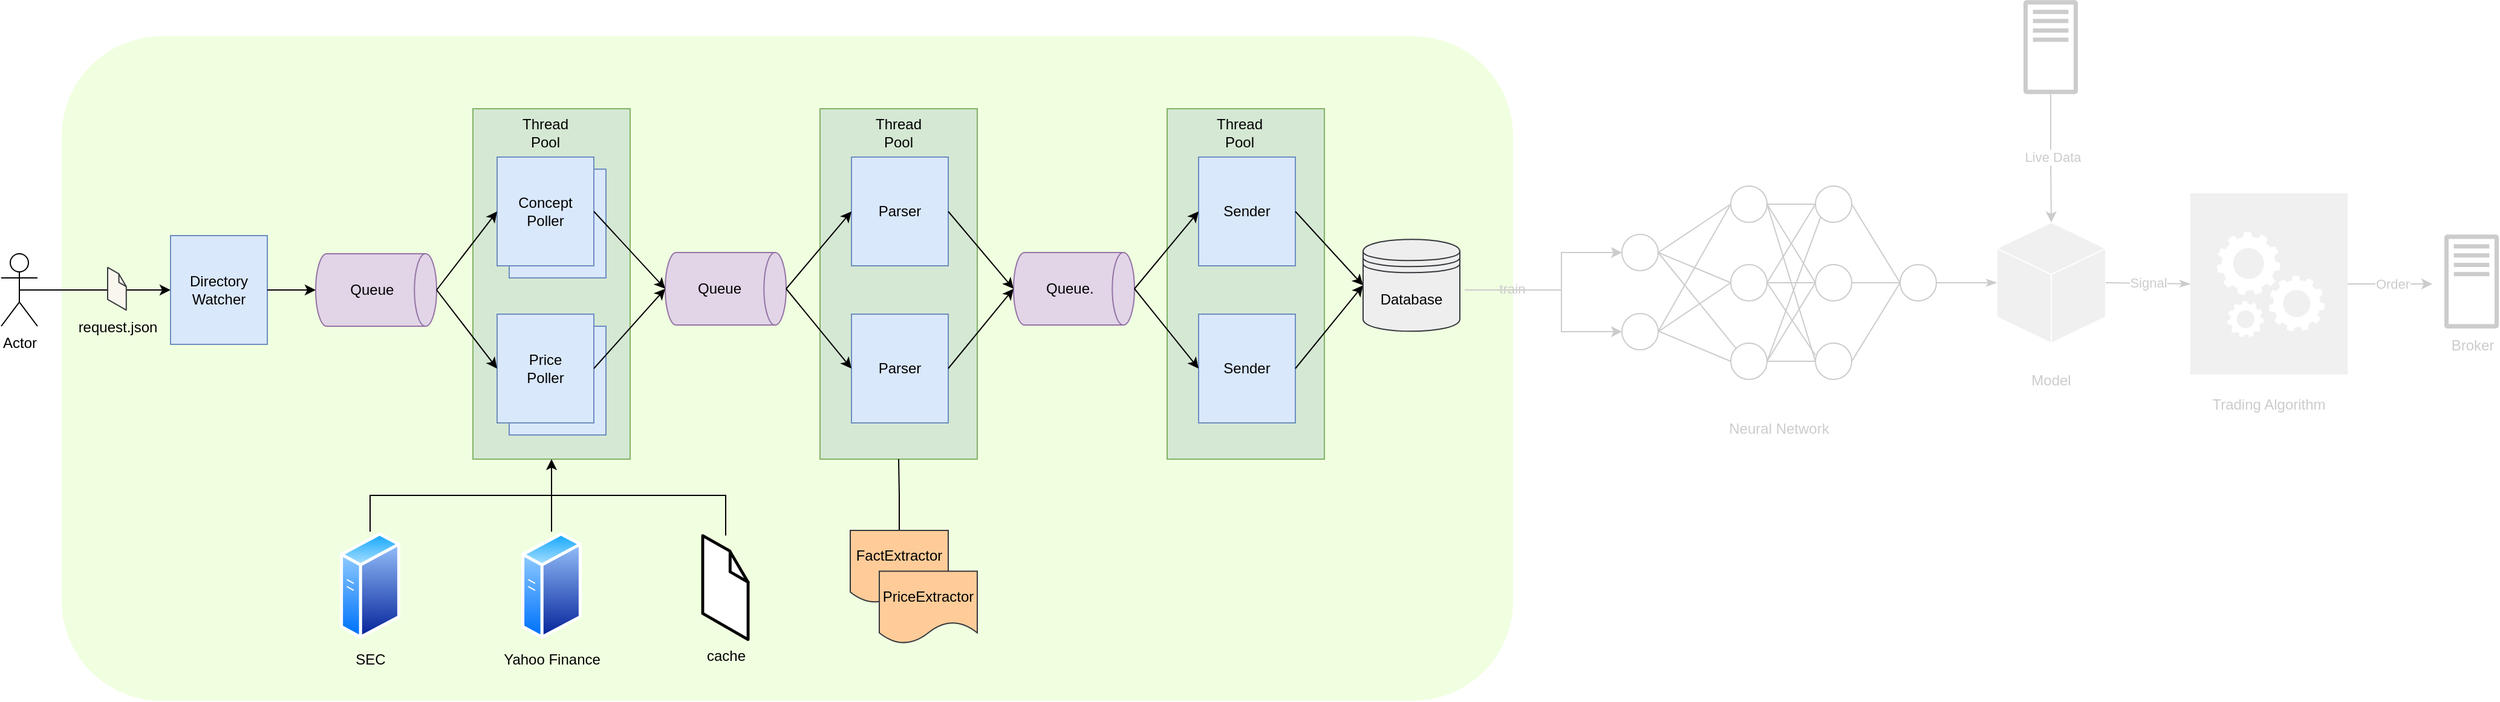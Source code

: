 <mxfile version="14.6.13" type="device"><diagram id="Uc7wO5jZ0mnAPqPivELf" name="Page-1"><mxGraphModel dx="3475" dy="986" grid="1" gridSize="10" guides="1" tooltips="1" connect="1" arrows="1" fold="1" page="1" pageScale="1" pageWidth="827" pageHeight="1169" math="0" shadow="0"><root><mxCell id="0"/><mxCell id="1" parent="0"/><mxCell id="kiufa7p6xv2dPa-8TVBL-117" value="" style="rounded=1;whiteSpace=wrap;html=1;strokeColor=none;fillColor=#B3FF66;opacity=20;" parent="1" vertex="1"><mxGeometry x="-100" y="60" width="1200" height="550" as="geometry"/></mxCell><mxCell id="kiufa7p6xv2dPa-8TVBL-112" style="edgeStyle=orthogonalEdgeStyle;rounded=0;orthogonalLoop=1;jettySize=auto;html=1;exitX=1;exitY=0.5;exitDx=0;exitDy=0;entryX=0;entryY=0.5;entryDx=0;entryDy=0;startArrow=none;startFill=0;endArrow=classic;endFill=1;fontColor=#CCCCCC;strokeColor=#CCCCCC;" parent="1" source="kiufa7p6xv2dPa-8TVBL-107" edge="1"><mxGeometry relative="1" as="geometry"><mxPoint x="1860.0" y="265.005" as="targetPoint"/></mxGeometry></mxCell><mxCell id="kiufa7p6xv2dPa-8TVBL-113" value="Order" style="edgeLabel;html=1;align=center;verticalAlign=middle;resizable=0;points=[];fontColor=#CCCCCC;" parent="kiufa7p6xv2dPa-8TVBL-112" vertex="1" connectable="0"><mxGeometry x="-0.08" relative="1" as="geometry"><mxPoint x="4" as="offset"/></mxGeometry></mxCell><mxCell id="kiufa7p6xv2dPa-8TVBL-107" value="" style="rounded=0;whiteSpace=wrap;html=1;fontColor=#CCCCCC;fillColor=#F0F0F0;strokeColor=none;" parent="1" vertex="1"><mxGeometry x="1660" y="190" width="130" height="150" as="geometry"/></mxCell><mxCell id="kiufa7p6xv2dPa-8TVBL-39" value="" style="rounded=0;whiteSpace=wrap;html=1;fillColor=#d5e8d4;strokeColor=#82b366;" parent="1" vertex="1"><mxGeometry x="814" y="120" width="130" height="290" as="geometry"/></mxCell><mxCell id="kiufa7p6xv2dPa-8TVBL-35" value="" style="rounded=0;whiteSpace=wrap;html=1;fillColor=#d5e8d4;strokeColor=#82b366;" parent="1" vertex="1"><mxGeometry x="527" y="120" width="130" height="290" as="geometry"/></mxCell><mxCell id="kiufa7p6xv2dPa-8TVBL-22" value="" style="rounded=0;whiteSpace=wrap;html=1;fillColor=#d5e8d4;strokeColor=#82b366;" parent="1" vertex="1"><mxGeometry x="240" y="120" width="130" height="290" as="geometry"/></mxCell><mxCell id="kiufa7p6xv2dPa-8TVBL-24" value="Poller" style="rounded=0;whiteSpace=wrap;html=1;fillColor=#dae8fc;strokeColor=#6c8ebf;" parent="1" vertex="1"><mxGeometry x="270" y="300" width="80" height="90" as="geometry"/></mxCell><mxCell id="kiufa7p6xv2dPa-8TVBL-23" value="Poller" style="rounded=0;whiteSpace=wrap;html=1;fillColor=#dae8fc;strokeColor=#6c8ebf;" parent="1" vertex="1"><mxGeometry x="270" y="170" width="80" height="90" as="geometry"/></mxCell><mxCell id="HAvQeMUSJQNMTFpUK1Np-1" value="Queue&amp;nbsp;&amp;nbsp;" style="strokeWidth=1;html=1;shape=mxgraph.flowchart.direct_data;whiteSpace=wrap;fillColor=#e1d5e7;strokeColor=#9673a6;" parent="1" vertex="1"><mxGeometry x="110" y="240" width="100" height="60" as="geometry"/></mxCell><mxCell id="HAvQeMUSJQNMTFpUK1Np-3" value="Queue&amp;nbsp; &amp;nbsp;" style="strokeWidth=1;html=1;shape=mxgraph.flowchart.direct_data;whiteSpace=wrap;fillColor=#e1d5e7;strokeColor=#9673a6;" parent="1" vertex="1"><mxGeometry x="399" y="239" width="100" height="60" as="geometry"/></mxCell><mxCell id="HAvQeMUSJQNMTFpUK1Np-4" value="Queue.&amp;nbsp;&amp;nbsp;" style="strokeWidth=1;html=1;shape=mxgraph.flowchart.direct_data;whiteSpace=wrap;fillColor=#e1d5e7;strokeColor=#9673a6;" parent="1" vertex="1"><mxGeometry x="687" y="239" width="100" height="60" as="geometry"/></mxCell><mxCell id="HAvQeMUSJQNMTFpUK1Np-6" value="Concept&lt;br&gt;Poller" style="rounded=0;whiteSpace=wrap;html=1;fillColor=#dae8fc;strokeColor=#6c8ebf;" parent="1" vertex="1"><mxGeometry x="260" y="160" width="80" height="90" as="geometry"/></mxCell><mxCell id="HAvQeMUSJQNMTFpUK1Np-7" value="Price&lt;br&gt;Poller" style="rounded=0;whiteSpace=wrap;html=1;fillColor=#dae8fc;strokeColor=#6c8ebf;" parent="1" vertex="1"><mxGeometry x="260" y="290" width="80" height="90" as="geometry"/></mxCell><mxCell id="HAvQeMUSJQNMTFpUK1Np-8" value="" style="endArrow=classic;html=1;exitX=1;exitY=0.5;exitDx=0;exitDy=0;exitPerimeter=0;entryX=0;entryY=0.5;entryDx=0;entryDy=0;" parent="1" source="HAvQeMUSJQNMTFpUK1Np-1" target="HAvQeMUSJQNMTFpUK1Np-6" edge="1"><mxGeometry width="50" height="50" relative="1" as="geometry"><mxPoint x="230" y="240" as="sourcePoint"/><mxPoint x="280" y="190" as="targetPoint"/></mxGeometry></mxCell><mxCell id="HAvQeMUSJQNMTFpUK1Np-9" value="" style="endArrow=classic;html=1;exitX=1;exitY=0.5;exitDx=0;exitDy=0;exitPerimeter=0;entryX=0;entryY=0.5;entryDx=0;entryDy=0;" parent="1" source="HAvQeMUSJQNMTFpUK1Np-1" target="HAvQeMUSJQNMTFpUK1Np-7" edge="1"><mxGeometry width="50" height="50" relative="1" as="geometry"><mxPoint x="250" y="280" as="sourcePoint"/><mxPoint x="290" y="215" as="targetPoint"/></mxGeometry></mxCell><mxCell id="HAvQeMUSJQNMTFpUK1Np-10" value="" style="endArrow=classic;html=1;exitX=1;exitY=0.5;exitDx=0;exitDy=0;entryX=0;entryY=0.5;entryDx=0;entryDy=0;entryPerimeter=0;" parent="1" source="HAvQeMUSJQNMTFpUK1Np-6" target="HAvQeMUSJQNMTFpUK1Np-3" edge="1"><mxGeometry width="50" height="50" relative="1" as="geometry"><mxPoint x="250" y="280" as="sourcePoint"/><mxPoint x="290" y="215" as="targetPoint"/></mxGeometry></mxCell><mxCell id="HAvQeMUSJQNMTFpUK1Np-11" value="" style="endArrow=classic;html=1;exitX=1;exitY=0.5;exitDx=0;exitDy=0;entryX=0;entryY=0.5;entryDx=0;entryDy=0;entryPerimeter=0;" parent="1" source="HAvQeMUSJQNMTFpUK1Np-7" target="HAvQeMUSJQNMTFpUK1Np-3" edge="1"><mxGeometry width="50" height="50" relative="1" as="geometry"><mxPoint x="250" y="280" as="sourcePoint"/><mxPoint x="290" y="345" as="targetPoint"/></mxGeometry></mxCell><mxCell id="HAvQeMUSJQNMTFpUK1Np-12" value="Parser" style="rounded=0;whiteSpace=wrap;html=1;fillColor=#dae8fc;strokeColor=#6c8ebf;" parent="1" vertex="1"><mxGeometry x="553" y="160" width="80" height="90" as="geometry"/></mxCell><mxCell id="HAvQeMUSJQNMTFpUK1Np-13" value="Parser" style="rounded=0;whiteSpace=wrap;html=1;fillColor=#dae8fc;strokeColor=#6c8ebf;" parent="1" vertex="1"><mxGeometry x="553" y="290" width="80" height="90" as="geometry"/></mxCell><mxCell id="HAvQeMUSJQNMTFpUK1Np-14" value="" style="endArrow=classic;html=1;exitX=1;exitY=0.5;exitDx=0;exitDy=0;exitPerimeter=0;entryX=0;entryY=0.5;entryDx=0;entryDy=0;" parent="1" source="HAvQeMUSJQNMTFpUK1Np-3" target="HAvQeMUSJQNMTFpUK1Np-12" edge="1"><mxGeometry width="50" height="50" relative="1" as="geometry"><mxPoint x="509" y="270" as="sourcePoint"/><mxPoint x="549" y="190" as="targetPoint"/></mxGeometry></mxCell><mxCell id="HAvQeMUSJQNMTFpUK1Np-15" value="" style="endArrow=classic;html=1;exitX=1;exitY=0.5;exitDx=0;exitDy=0;exitPerimeter=0;entryX=0;entryY=0.5;entryDx=0;entryDy=0;" parent="1" source="HAvQeMUSJQNMTFpUK1Np-3" target="HAvQeMUSJQNMTFpUK1Np-13" edge="1"><mxGeometry width="50" height="50" relative="1" as="geometry"><mxPoint x="509" y="270" as="sourcePoint"/><mxPoint x="559" y="215" as="targetPoint"/></mxGeometry></mxCell><mxCell id="HAvQeMUSJQNMTFpUK1Np-16" value="" style="endArrow=classic;html=1;exitX=1;exitY=0.5;exitDx=0;exitDy=0;entryX=0;entryY=0.5;entryDx=0;entryDy=0;entryPerimeter=0;" parent="1" source="HAvQeMUSJQNMTFpUK1Np-12" target="HAvQeMUSJQNMTFpUK1Np-4" edge="1"><mxGeometry width="50" height="50" relative="1" as="geometry"><mxPoint x="519" y="280" as="sourcePoint"/><mxPoint x="669" y="270" as="targetPoint"/></mxGeometry></mxCell><mxCell id="HAvQeMUSJQNMTFpUK1Np-17" value="" style="endArrow=classic;html=1;exitX=1;exitY=0.5;exitDx=0;exitDy=0;entryX=0;entryY=0.5;entryDx=0;entryDy=0;entryPerimeter=0;" parent="1" source="HAvQeMUSJQNMTFpUK1Np-13" target="HAvQeMUSJQNMTFpUK1Np-4" edge="1"><mxGeometry width="50" height="50" relative="1" as="geometry"><mxPoint x="519" y="280" as="sourcePoint"/><mxPoint x="669" y="270" as="targetPoint"/></mxGeometry></mxCell><mxCell id="HAvQeMUSJQNMTFpUK1Np-18" value="Sender" style="rounded=0;whiteSpace=wrap;html=1;fillColor=#dae8fc;strokeColor=#6c8ebf;" parent="1" vertex="1"><mxGeometry x="840" y="160" width="80" height="90" as="geometry"/></mxCell><mxCell id="HAvQeMUSJQNMTFpUK1Np-19" value="Sender" style="rounded=0;whiteSpace=wrap;html=1;fillColor=#dae8fc;strokeColor=#6c8ebf;" parent="1" vertex="1"><mxGeometry x="840" y="290" width="80" height="90" as="geometry"/></mxCell><mxCell id="HAvQeMUSJQNMTFpUK1Np-20" value="" style="endArrow=classic;html=1;exitX=1;exitY=0.5;exitDx=0;exitDy=0;exitPerimeter=0;entryX=0;entryY=0.5;entryDx=0;entryDy=0;" parent="1" source="HAvQeMUSJQNMTFpUK1Np-4" target="HAvQeMUSJQNMTFpUK1Np-18" edge="1"><mxGeometry width="50" height="50" relative="1" as="geometry"><mxPoint x="794" y="270" as="sourcePoint"/><mxPoint x="834" y="190" as="targetPoint"/></mxGeometry></mxCell><mxCell id="HAvQeMUSJQNMTFpUK1Np-21" value="" style="endArrow=classic;html=1;entryX=0;entryY=0.5;entryDx=0;entryDy=0;exitX=1;exitY=0.5;exitDx=0;exitDy=0;exitPerimeter=0;" parent="1" source="HAvQeMUSJQNMTFpUK1Np-4" target="HAvQeMUSJQNMTFpUK1Np-19" edge="1"><mxGeometry width="50" height="50" relative="1" as="geometry"><mxPoint x="794" y="270" as="sourcePoint"/><mxPoint x="844" y="215" as="targetPoint"/></mxGeometry></mxCell><mxCell id="kiufa7p6xv2dPa-8TVBL-89" style="edgeStyle=orthogonalEdgeStyle;rounded=0;orthogonalLoop=1;jettySize=auto;html=1;exitX=0;exitY=0.5;exitDx=0;exitDy=0;entryX=0;entryY=0.5;entryDx=0;entryDy=0;endArrow=classic;endFill=1;startArrow=classic;startFill=1;strokeColor=#CCCCCC;" parent="1" source="kiufa7p6xv2dPa-8TVBL-55" target="kiufa7p6xv2dPa-8TVBL-54" edge="1"><mxGeometry relative="1" as="geometry"><Array as="points"><mxPoint x="1140" y="305"/><mxPoint x="1140" y="239"/></Array></mxGeometry></mxCell><mxCell id="kiufa7p6xv2dPa-8TVBL-90" style="edgeStyle=orthogonalEdgeStyle;rounded=0;orthogonalLoop=1;jettySize=auto;html=1;exitX=1;exitY=0.5;exitDx=0;exitDy=0;exitPerimeter=0;startArrow=none;startFill=0;endArrow=none;endFill=0;strokeColor=#CCCCCC;" parent="1" edge="1"><mxGeometry relative="1" as="geometry"><mxPoint x="1140" y="270" as="targetPoint"/><mxPoint x="1060" y="270" as="sourcePoint"/></mxGeometry></mxCell><mxCell id="kiufa7p6xv2dPa-8TVBL-97" value="train" style="edgeLabel;html=1;align=center;verticalAlign=middle;resizable=0;points=[];fontColor=#CCCCCC;labelBackgroundColor=none;" parent="kiufa7p6xv2dPa-8TVBL-90" vertex="1" connectable="0"><mxGeometry x="-0.025" y="-2" relative="1" as="geometry"><mxPoint y="-3" as="offset"/></mxGeometry></mxCell><mxCell id="HAvQeMUSJQNMTFpUK1Np-23" value="" style="endArrow=classic;html=1;exitX=1;exitY=0.5;exitDx=0;exitDy=0;entryX=0;entryY=0.5;entryDx=0;entryDy=0;" parent="1" source="HAvQeMUSJQNMTFpUK1Np-18" target="GHpapGd2WwcE7miVzJvR-5" edge="1"><mxGeometry width="50" height="50" relative="1" as="geometry"><mxPoint x="804" y="280" as="sourcePoint"/><mxPoint x="980" y="270" as="targetPoint"/></mxGeometry></mxCell><mxCell id="HAvQeMUSJQNMTFpUK1Np-24" value="" style="endArrow=classic;html=1;exitX=1;exitY=0.5;exitDx=0;exitDy=0;entryX=0;entryY=0.5;entryDx=0;entryDy=0;" parent="1" source="HAvQeMUSJQNMTFpUK1Np-19" target="GHpapGd2WwcE7miVzJvR-5" edge="1"><mxGeometry width="50" height="50" relative="1" as="geometry"><mxPoint x="924" y="215" as="sourcePoint"/><mxPoint x="980" y="270" as="targetPoint"/></mxGeometry></mxCell><mxCell id="HAvQeMUSJQNMTFpUK1Np-26" value="Directory&lt;br&gt;Watcher" style="rounded=0;whiteSpace=wrap;html=1;fillColor=#dae8fc;strokeColor=#6c8ebf;" parent="1" vertex="1"><mxGeometry x="-10" y="225" width="80" height="90" as="geometry"/></mxCell><mxCell id="HAvQeMUSJQNMTFpUK1Np-27" value="" style="endArrow=classic;html=1;exitX=1;exitY=0.5;exitDx=0;exitDy=0;entryX=0;entryY=0.5;entryDx=0;entryDy=0;entryPerimeter=0;" parent="1" source="HAvQeMUSJQNMTFpUK1Np-26" target="HAvQeMUSJQNMTFpUK1Np-1" edge="1"><mxGeometry width="50" height="50" relative="1" as="geometry"><mxPoint x="80" y="367.5" as="sourcePoint"/><mxPoint x="120" y="302.5" as="targetPoint"/></mxGeometry></mxCell><mxCell id="kiufa7p6xv2dPa-8TVBL-6" value="" style="endArrow=classic;html=1;entryX=0;entryY=0.5;entryDx=0;entryDy=0;exitX=0.5;exitY=0.5;exitDx=0;exitDy=0;exitPerimeter=0;" parent="1" source="kiufa7p6xv2dPa-8TVBL-21" target="HAvQeMUSJQNMTFpUK1Np-26" edge="1"><mxGeometry width="50" height="50" relative="1" as="geometry"><mxPoint x="-100" y="270" as="sourcePoint"/><mxPoint x="-10" y="410" as="targetPoint"/></mxGeometry></mxCell><mxCell id="kiufa7p6xv2dPa-8TVBL-9" value="request.json" style="verticalLabelPosition=bottom;html=1;verticalAlign=top;strokeWidth=1;align=center;outlineConnect=0;dashed=0;outlineConnect=0;shape=mxgraph.aws3d.file;aspect=fixed;strokeColor=#36393d;fillColor=#f9f7ed;" parent="1" vertex="1"><mxGeometry x="-62.0" y="251.35" width="15.4" height="35.3" as="geometry"/></mxCell><mxCell id="kiufa7p6xv2dPa-8TVBL-21" value="Actor" style="shape=umlActor;verticalLabelPosition=bottom;verticalAlign=top;html=1;outlineConnect=0;" parent="1" vertex="1"><mxGeometry x="-150" y="240" width="30" height="60" as="geometry"/></mxCell><mxCell id="kiufa7p6xv2dPa-8TVBL-28" value="Yahoo Finance" style="aspect=fixed;perimeter=ellipsePerimeter;html=1;align=center;shadow=0;dashed=0;spacingTop=3;image;image=img/lib/active_directory/generic_server.svg;labelBackgroundColor=none;" parent="1" vertex="1"><mxGeometry x="280" y="470" width="50" height="89.29" as="geometry"/></mxCell><mxCell id="kiufa7p6xv2dPa-8TVBL-41" value="Thread Pool" style="text;html=1;strokeColor=none;fillColor=none;align=center;verticalAlign=middle;whiteSpace=wrap;rounded=0;" parent="1" vertex="1"><mxGeometry x="280" y="130" width="40" height="20" as="geometry"/></mxCell><mxCell id="kiufa7p6xv2dPa-8TVBL-42" value="Thread Pool" style="text;html=1;strokeColor=none;fillColor=none;align=center;verticalAlign=middle;whiteSpace=wrap;rounded=0;" parent="1" vertex="1"><mxGeometry x="572" y="130" width="40" height="20" as="geometry"/></mxCell><mxCell id="kiufa7p6xv2dPa-8TVBL-43" value="Thread Pool" style="text;html=1;strokeColor=none;fillColor=none;align=center;verticalAlign=middle;whiteSpace=wrap;rounded=0;" parent="1" vertex="1"><mxGeometry x="854" y="130" width="40" height="20" as="geometry"/></mxCell><mxCell id="kiufa7p6xv2dPa-8TVBL-52" value="cache" style="verticalLabelPosition=bottom;html=1;verticalAlign=top;strokeWidth=1;align=center;outlineConnect=0;outlineConnect=0;shape=mxgraph.aws3d.file;aspect=fixed;" parent="1" vertex="1"><mxGeometry x="430" y="473.29" width="37.52" height="86" as="geometry"/></mxCell><mxCell id="kiufa7p6xv2dPa-8TVBL-54" value="" style="ellipse;whiteSpace=wrap;html=1;aspect=fixed;fontColor=#CCCCCC;strokeColor=#CCCCCC;" parent="1" vertex="1"><mxGeometry x="1190" y="224" width="30" height="30" as="geometry"/></mxCell><mxCell id="kiufa7p6xv2dPa-8TVBL-55" value="" style="ellipse;whiteSpace=wrap;html=1;aspect=fixed;fontColor=#CCCCCC;strokeColor=#CCCCCC;" parent="1" vertex="1"><mxGeometry x="1190" y="289.5" width="30" height="30" as="geometry"/></mxCell><mxCell id="kiufa7p6xv2dPa-8TVBL-56" value="" style="ellipse;whiteSpace=wrap;html=1;aspect=fixed;fontColor=#CCCCCC;strokeColor=#CCCCCC;" parent="1" vertex="1"><mxGeometry x="1280" y="184" width="30" height="30" as="geometry"/></mxCell><mxCell id="kiufa7p6xv2dPa-8TVBL-57" value="" style="ellipse;whiteSpace=wrap;html=1;aspect=fixed;fontColor=#CCCCCC;strokeColor=#CCCCCC;" parent="1" vertex="1"><mxGeometry x="1280" y="249" width="30" height="30" as="geometry"/></mxCell><mxCell id="kiufa7p6xv2dPa-8TVBL-58" value="" style="ellipse;whiteSpace=wrap;html=1;aspect=fixed;fontColor=#CCCCCC;strokeColor=#CCCCCC;" parent="1" vertex="1"><mxGeometry x="1280" y="314" width="30" height="30" as="geometry"/></mxCell><mxCell id="kiufa7p6xv2dPa-8TVBL-62" value="" style="ellipse;whiteSpace=wrap;html=1;aspect=fixed;fontColor=#CCCCCC;strokeColor=#CCCCCC;" parent="1" vertex="1"><mxGeometry x="1420" y="249" width="30" height="30" as="geometry"/></mxCell><mxCell id="kiufa7p6xv2dPa-8TVBL-64" value="" style="endArrow=none;html=1;exitX=1;exitY=0.5;exitDx=0;exitDy=0;entryX=0;entryY=0.5;entryDx=0;entryDy=0;endFill=0;fontColor=#CCCCCC;strokeColor=#CCCCCC;" parent="1" source="kiufa7p6xv2dPa-8TVBL-54" target="kiufa7p6xv2dPa-8TVBL-56" edge="1"><mxGeometry width="50" height="50" relative="1" as="geometry"><mxPoint x="1160" y="376.65" as="sourcePoint"/><mxPoint x="1226" y="311.65" as="targetPoint"/></mxGeometry></mxCell><mxCell id="kiufa7p6xv2dPa-8TVBL-65" value="" style="endArrow=none;html=1;exitX=1;exitY=0.5;exitDx=0;exitDy=0;entryX=0;entryY=0.5;entryDx=0;entryDy=0;endFill=0;fontColor=#CCCCCC;strokeColor=#CCCCCC;" parent="1" source="kiufa7p6xv2dPa-8TVBL-54" target="kiufa7p6xv2dPa-8TVBL-57" edge="1"><mxGeometry width="50" height="50" relative="1" as="geometry"><mxPoint x="1270" y="269" as="sourcePoint"/><mxPoint x="1290" y="244" as="targetPoint"/></mxGeometry></mxCell><mxCell id="kiufa7p6xv2dPa-8TVBL-66" value="" style="endArrow=none;html=1;exitX=1;exitY=0.5;exitDx=0;exitDy=0;entryX=0;entryY=0;entryDx=0;entryDy=0;endFill=0;fontColor=#CCCCCC;strokeColor=#CCCCCC;" parent="1" source="kiufa7p6xv2dPa-8TVBL-54" target="kiufa7p6xv2dPa-8TVBL-58" edge="1"><mxGeometry width="50" height="50" relative="1" as="geometry"><mxPoint x="1270" y="269" as="sourcePoint"/><mxPoint x="1290" y="290" as="targetPoint"/></mxGeometry></mxCell><mxCell id="kiufa7p6xv2dPa-8TVBL-67" value="" style="endArrow=none;html=1;exitX=1;exitY=0.5;exitDx=0;exitDy=0;entryX=0;entryY=0.5;entryDx=0;entryDy=0;endFill=0;fontColor=#CCCCCC;strokeColor=#CCCCCC;" parent="1" source="kiufa7p6xv2dPa-8TVBL-55" target="kiufa7p6xv2dPa-8TVBL-56" edge="1"><mxGeometry width="50" height="50" relative="1" as="geometry"><mxPoint x="1230" y="265.5" as="sourcePoint"/><mxPoint x="1260" y="314" as="targetPoint"/></mxGeometry></mxCell><mxCell id="kiufa7p6xv2dPa-8TVBL-68" value="" style="endArrow=none;html=1;exitX=1;exitY=0.5;exitDx=0;exitDy=0;entryX=0;entryY=0.5;entryDx=0;entryDy=0;endFill=0;fontColor=#CCCCCC;strokeColor=#CCCCCC;" parent="1" source="kiufa7p6xv2dPa-8TVBL-55" target="kiufa7p6xv2dPa-8TVBL-57" edge="1"><mxGeometry width="50" height="50" relative="1" as="geometry"><mxPoint x="1230" y="314.5" as="sourcePoint"/><mxPoint x="1290" y="209" as="targetPoint"/></mxGeometry></mxCell><mxCell id="kiufa7p6xv2dPa-8TVBL-69" value="" style="endArrow=none;html=1;entryX=0;entryY=0.5;entryDx=0;entryDy=0;endFill=0;fontColor=#CCCCCC;strokeColor=#CCCCCC;" parent="1" target="kiufa7p6xv2dPa-8TVBL-58" edge="1"><mxGeometry width="50" height="50" relative="1" as="geometry"><mxPoint x="1220" y="304" as="sourcePoint"/><mxPoint x="1290" y="265.5" as="targetPoint"/></mxGeometry></mxCell><mxCell id="kiufa7p6xv2dPa-8TVBL-70" value="" style="ellipse;whiteSpace=wrap;html=1;aspect=fixed;fontColor=#CCCCCC;strokeColor=#CCCCCC;" parent="1" vertex="1"><mxGeometry x="1350" y="184" width="30" height="30" as="geometry"/></mxCell><mxCell id="kiufa7p6xv2dPa-8TVBL-71" value="" style="ellipse;whiteSpace=wrap;html=1;aspect=fixed;fontColor=#CCCCCC;strokeColor=#CCCCCC;" parent="1" vertex="1"><mxGeometry x="1350" y="249" width="30" height="30" as="geometry"/></mxCell><mxCell id="kiufa7p6xv2dPa-8TVBL-72" value="" style="ellipse;whiteSpace=wrap;html=1;aspect=fixed;fontColor=#CCCCCC;strokeColor=#CCCCCC;" parent="1" vertex="1"><mxGeometry x="1350" y="314" width="30" height="30" as="geometry"/></mxCell><mxCell id="kiufa7p6xv2dPa-8TVBL-73" value="" style="endArrow=none;html=1;exitX=1;exitY=0.5;exitDx=0;exitDy=0;entryX=0;entryY=0.5;entryDx=0;entryDy=0;endFill=0;fontColor=#CCCCCC;strokeColor=#CCCCCC;" parent="1" source="kiufa7p6xv2dPa-8TVBL-56" target="kiufa7p6xv2dPa-8TVBL-70" edge="1"><mxGeometry width="50" height="50" relative="1" as="geometry"><mxPoint x="1230" y="249" as="sourcePoint"/><mxPoint x="1290" y="209" as="targetPoint"/></mxGeometry></mxCell><mxCell id="kiufa7p6xv2dPa-8TVBL-74" value="" style="endArrow=none;html=1;exitX=1;exitY=0.5;exitDx=0;exitDy=0;entryX=0;entryY=0.5;entryDx=0;entryDy=0;endFill=0;fontColor=#CCCCCC;strokeColor=#CCCCCC;" parent="1" source="kiufa7p6xv2dPa-8TVBL-56" target="kiufa7p6xv2dPa-8TVBL-71" edge="1"><mxGeometry width="50" height="50" relative="1" as="geometry"><mxPoint x="1320" y="209" as="sourcePoint"/><mxPoint x="1360" y="209" as="targetPoint"/></mxGeometry></mxCell><mxCell id="kiufa7p6xv2dPa-8TVBL-75" value="" style="endArrow=none;html=1;exitX=1;exitY=0.5;exitDx=0;exitDy=0;entryX=0;entryY=0.5;entryDx=0;entryDy=0;endFill=0;fontColor=#CCCCCC;strokeColor=#CCCCCC;" parent="1" source="kiufa7p6xv2dPa-8TVBL-56" target="kiufa7p6xv2dPa-8TVBL-72" edge="1"><mxGeometry width="50" height="50" relative="1" as="geometry"><mxPoint x="1320" y="209" as="sourcePoint"/><mxPoint x="1360" y="274" as="targetPoint"/></mxGeometry></mxCell><mxCell id="kiufa7p6xv2dPa-8TVBL-76" value="" style="endArrow=none;html=1;exitX=1;exitY=0.5;exitDx=0;exitDy=0;entryX=0;entryY=0.5;entryDx=0;entryDy=0;endFill=0;fontColor=#CCCCCC;strokeColor=#CCCCCC;" parent="1" source="kiufa7p6xv2dPa-8TVBL-57" target="kiufa7p6xv2dPa-8TVBL-70" edge="1"><mxGeometry width="50" height="50" relative="1" as="geometry"><mxPoint x="1330" y="219" as="sourcePoint"/><mxPoint x="1370" y="284" as="targetPoint"/></mxGeometry></mxCell><mxCell id="kiufa7p6xv2dPa-8TVBL-77" value="" style="endArrow=none;html=1;exitX=1;exitY=0.5;exitDx=0;exitDy=0;endFill=0;fontColor=#CCCCCC;strokeColor=#CCCCCC;" parent="1" source="kiufa7p6xv2dPa-8TVBL-57" target="kiufa7p6xv2dPa-8TVBL-71" edge="1"><mxGeometry width="50" height="50" relative="1" as="geometry"><mxPoint x="1320" y="274" as="sourcePoint"/><mxPoint x="1360" y="209" as="targetPoint"/></mxGeometry></mxCell><mxCell id="kiufa7p6xv2dPa-8TVBL-78" value="" style="endArrow=none;html=1;exitX=1;exitY=0.5;exitDx=0;exitDy=0;endFill=0;fontColor=#CCCCCC;strokeColor=#CCCCCC;" parent="1" source="kiufa7p6xv2dPa-8TVBL-57" edge="1"><mxGeometry width="50" height="50" relative="1" as="geometry"><mxPoint x="1330" y="284" as="sourcePoint"/><mxPoint x="1350" y="324" as="targetPoint"/></mxGeometry></mxCell><mxCell id="kiufa7p6xv2dPa-8TVBL-79" value="" style="endArrow=none;html=1;exitX=1;exitY=0.5;exitDx=0;exitDy=0;endFill=0;fontColor=#CCCCCC;strokeColor=#CCCCCC;" parent="1" source="kiufa7p6xv2dPa-8TVBL-58" edge="1"><mxGeometry width="50" height="50" relative="1" as="geometry"><mxPoint x="1320" y="274" as="sourcePoint"/><mxPoint x="1350" y="329" as="targetPoint"/></mxGeometry></mxCell><mxCell id="kiufa7p6xv2dPa-8TVBL-80" value="" style="endArrow=none;html=1;exitX=1;exitY=0.5;exitDx=0;exitDy=0;entryX=0;entryY=0.5;entryDx=0;entryDy=0;endFill=0;fontColor=#CCCCCC;strokeColor=#CCCCCC;" parent="1" source="kiufa7p6xv2dPa-8TVBL-58" target="kiufa7p6xv2dPa-8TVBL-71" edge="1"><mxGeometry width="50" height="50" relative="1" as="geometry"><mxPoint x="1330" y="284" as="sourcePoint"/><mxPoint x="1370" y="344" as="targetPoint"/></mxGeometry></mxCell><mxCell id="kiufa7p6xv2dPa-8TVBL-81" value="" style="endArrow=none;html=1;exitX=1;exitY=0.5;exitDx=0;exitDy=0;entryX=0;entryY=1;entryDx=0;entryDy=0;endFill=0;fontColor=#CCCCCC;strokeColor=#CCCCCC;" parent="1" source="kiufa7p6xv2dPa-8TVBL-58" target="kiufa7p6xv2dPa-8TVBL-70" edge="1"><mxGeometry width="50" height="50" relative="1" as="geometry"><mxPoint x="1320" y="339" as="sourcePoint"/><mxPoint x="1360" y="274" as="targetPoint"/></mxGeometry></mxCell><mxCell id="kiufa7p6xv2dPa-8TVBL-82" value="" style="endArrow=none;html=1;exitX=1;exitY=0.5;exitDx=0;exitDy=0;entryX=0;entryY=0.5;entryDx=0;entryDy=0;endFill=0;fontColor=#CCCCCC;strokeColor=#CCCCCC;" parent="1" source="kiufa7p6xv2dPa-8TVBL-71" target="kiufa7p6xv2dPa-8TVBL-62" edge="1"><mxGeometry width="50" height="50" relative="1" as="geometry"><mxPoint x="1230" y="249" as="sourcePoint"/><mxPoint x="1290" y="209" as="targetPoint"/></mxGeometry></mxCell><mxCell id="kiufa7p6xv2dPa-8TVBL-83" value="" style="endArrow=none;html=1;exitX=1;exitY=0.5;exitDx=0;exitDy=0;endFill=0;fontColor=#CCCCCC;strokeColor=#CCCCCC;" parent="1" source="kiufa7p6xv2dPa-8TVBL-70" edge="1"><mxGeometry width="50" height="50" relative="1" as="geometry"><mxPoint x="1390" y="274" as="sourcePoint"/><mxPoint x="1420" y="264" as="targetPoint"/></mxGeometry></mxCell><mxCell id="kiufa7p6xv2dPa-8TVBL-85" value="" style="endArrow=none;html=1;exitX=1;exitY=0.5;exitDx=0;exitDy=0;endFill=0;entryX=0;entryY=0.5;entryDx=0;entryDy=0;fontColor=#CCCCCC;strokeColor=#CCCCCC;" parent="1" source="kiufa7p6xv2dPa-8TVBL-72" target="kiufa7p6xv2dPa-8TVBL-62" edge="1"><mxGeometry width="50" height="50" relative="1" as="geometry"><mxPoint x="1390" y="209" as="sourcePoint"/><mxPoint x="1430" y="274" as="targetPoint"/></mxGeometry></mxCell><mxCell id="kiufa7p6xv2dPa-8TVBL-87" value="" style="endArrow=classicThin;html=1;exitX=1;exitY=0.5;exitDx=0;exitDy=0;entryX=0;entryY=0.5;entryDx=0;entryDy=0;endFill=1;entryPerimeter=0;fontColor=#CCCCCC;strokeColor=#CCCCCC;" parent="1" source="kiufa7p6xv2dPa-8TVBL-62" target="kiufa7p6xv2dPa-8TVBL-91" edge="1"><mxGeometry width="50" height="50" relative="1" as="geometry"><mxPoint x="1470" y="264" as="sourcePoint"/><mxPoint x="1510" y="264" as="targetPoint"/></mxGeometry></mxCell><mxCell id="kiufa7p6xv2dPa-8TVBL-91" value="" style="html=1;whiteSpace=wrap;shape=isoCube2;backgroundOutline=1;isoAngle=15;fontColor=#CCCCCC;strokeColor=#FFFFFF;fillColor=#F0F0F0;" parent="1" vertex="1"><mxGeometry x="1500" y="214" width="90" height="100" as="geometry"/></mxCell><mxCell id="kiufa7p6xv2dPa-8TVBL-94" value="Model" style="text;html=1;strokeColor=none;fillColor=none;align=center;verticalAlign=middle;whiteSpace=wrap;rounded=0;fontColor=#CCCCCC;" parent="1" vertex="1"><mxGeometry x="1525" y="335" width="40" height="20" as="geometry"/></mxCell><mxCell id="kiufa7p6xv2dPa-8TVBL-99" value="" style="edgeStyle=orthogonalEdgeStyle;rounded=0;orthogonalLoop=1;jettySize=auto;html=1;startArrow=none;startFill=0;endArrow=classic;endFill=1;entryX=0.5;entryY=0;entryDx=0;entryDy=0;entryPerimeter=0;fontColor=#CCCCCC;strokeColor=#CCCCCC;" parent="1" target="kiufa7p6xv2dPa-8TVBL-91" edge="1" source="GHpapGd2WwcE7miVzJvR-2"><mxGeometry relative="1" as="geometry"><mxPoint x="1130" y="270" as="targetPoint"/><mxPoint x="1545" y="120" as="sourcePoint"/></mxGeometry></mxCell><mxCell id="kiufa7p6xv2dPa-8TVBL-100" value="Live Data" style="edgeLabel;html=1;align=center;verticalAlign=middle;resizable=0;points=[];fontColor=#CCCCCC;" parent="kiufa7p6xv2dPa-8TVBL-99" vertex="1" connectable="0"><mxGeometry x="0.375" y="1" relative="1" as="geometry"><mxPoint y="-21" as="offset"/></mxGeometry></mxCell><mxCell id="kiufa7p6xv2dPa-8TVBL-104" value="Signal" style="endArrow=classicThin;html=1;exitX=1;exitY=0.5;exitDx=0;exitDy=0;entryX=0;entryY=0.5;entryDx=0;entryDy=0;endFill=1;exitPerimeter=0;fontColor=#CCCCCC;strokeColor=#CCCCCC;" parent="1" source="kiufa7p6xv2dPa-8TVBL-91" target="kiufa7p6xv2dPa-8TVBL-107" edge="1"><mxGeometry width="50" height="50" relative="1" as="geometry"><mxPoint x="1604" y="263.5" as="sourcePoint"/><mxPoint x="1654" y="263.5" as="targetPoint"/></mxGeometry></mxCell><mxCell id="kiufa7p6xv2dPa-8TVBL-105" value="" style="html=1;aspect=fixed;shadow=0;align=center;verticalAlign=top;shape=mxgraph.gcp2.gear;strokeColor=none;" parent="1" vertex="1"><mxGeometry x="1682" y="221.82" width="52.35" height="52.35" as="geometry"/></mxCell><mxCell id="kiufa7p6xv2dPa-8TVBL-108" value="" style="html=1;aspect=fixed;shadow=0;align=center;verticalAlign=top;shape=mxgraph.gcp2.gear;strokeColor=none;" parent="1" vertex="1"><mxGeometry x="1725" y="258.17" width="46" height="46" as="geometry"/></mxCell><mxCell id="kiufa7p6xv2dPa-8TVBL-109" value="" style="html=1;aspect=fixed;shadow=0;align=center;verticalAlign=top;shape=mxgraph.gcp2.gear;strokeColor=none;" parent="1" vertex="1"><mxGeometry x="1690.68" y="279.17" width="30" height="30" as="geometry"/></mxCell><mxCell id="kiufa7p6xv2dPa-8TVBL-110" value="Trading Algorithm" style="text;html=1;strokeColor=none;fillColor=none;align=center;verticalAlign=middle;whiteSpace=wrap;rounded=0;fontColor=#CCCCCC;" parent="1" vertex="1"><mxGeometry x="1660" y="355" width="130" height="20" as="geometry"/></mxCell><mxCell id="kiufa7p6xv2dPa-8TVBL-114" value="Neural Network" style="text;html=1;strokeColor=none;fillColor=none;align=center;verticalAlign=middle;whiteSpace=wrap;rounded=0;fontColor=#CCCCCC;" parent="1" vertex="1"><mxGeometry x="1270" y="375" width="100" height="20" as="geometry"/></mxCell><mxCell id="GHpapGd2WwcE7miVzJvR-2" value="" style="outlineConnect=0;fontColor=#232F3E;gradientColor=none;strokeColor=none;dashed=0;verticalLabelPosition=bottom;verticalAlign=top;align=center;html=1;fontSize=12;fontStyle=0;aspect=fixed;pointerEvents=1;shape=mxgraph.aws4.traditional_server;fillColor=#CCCCCC;" parent="1" vertex="1"><mxGeometry x="1522" y="30" width="45" height="78" as="geometry"/></mxCell><mxCell id="GHpapGd2WwcE7miVzJvR-3" value="Broker" style="outlineConnect=0;gradientColor=none;strokeColor=none;dashed=0;verticalLabelPosition=bottom;verticalAlign=top;align=center;html=1;fontSize=12;fontStyle=0;aspect=fixed;pointerEvents=1;shape=mxgraph.aws4.traditional_server;fillColor=#CCCCCC;fontColor=#CCCCCC;" parent="1" vertex="1"><mxGeometry x="1870" y="224" width="45" height="78" as="geometry"/></mxCell><mxCell id="GHpapGd2WwcE7miVzJvR-5" value="Database" style="shape=datastore;whiteSpace=wrap;html=1;labelBackgroundColor=none;strokeColor=#36393d;strokeWidth=1;fillColor=#eeeeee;" parent="1" vertex="1"><mxGeometry x="976" y="228.17" width="80" height="76" as="geometry"/></mxCell><mxCell id="GHpapGd2WwcE7miVzJvR-6" style="edgeStyle=orthogonalEdgeStyle;rounded=0;orthogonalLoop=1;jettySize=auto;html=1;exitX=0.5;exitY=0;exitDx=0;exitDy=0;endArrow=none;endFill=0;startArrow=none;startFill=0;" parent="1" source="kiufa7p6xv2dPa-8TVBL-28" target="kiufa7p6xv2dPa-8TVBL-52" edge="1"><mxGeometry relative="1" as="geometry"><Array as="points"><mxPoint x="305" y="440"/><mxPoint x="449" y="440"/></Array><mxPoint x="390" y="505.5" as="sourcePoint"/><mxPoint x="390" y="440" as="targetPoint"/></mxGeometry></mxCell><mxCell id="GHpapGd2WwcE7miVzJvR-7" value="" style="endArrow=none;html=1;endFill=0;startArrow=classic;startFill=1;" parent="1" edge="1"><mxGeometry width="50" height="50" relative="1" as="geometry"><mxPoint x="305" y="410" as="sourcePoint"/><mxPoint x="305" y="440" as="targetPoint"/></mxGeometry></mxCell><mxCell id="GHpapGd2WwcE7miVzJvR-10" value="SEC" style="aspect=fixed;perimeter=ellipsePerimeter;html=1;align=center;shadow=0;dashed=0;spacingTop=3;image;image=img/lib/active_directory/generic_server.svg;labelBackgroundColor=none;" parent="1" vertex="1"><mxGeometry x="130" y="470" width="50" height="89.29" as="geometry"/></mxCell><mxCell id="GHpapGd2WwcE7miVzJvR-13" style="edgeStyle=orthogonalEdgeStyle;rounded=0;orthogonalLoop=1;jettySize=auto;html=1;exitX=0.5;exitY=0;exitDx=0;exitDy=0;endArrow=none;endFill=0;startArrow=none;startFill=0;" parent="1" source="GHpapGd2WwcE7miVzJvR-10" edge="1"><mxGeometry relative="1" as="geometry"><Array as="points"><mxPoint x="155" y="440"/></Array><mxPoint x="146" y="470" as="sourcePoint"/><mxPoint x="370" y="440" as="targetPoint"/></mxGeometry></mxCell><mxCell id="GHpapGd2WwcE7miVzJvR-20" style="edgeStyle=orthogonalEdgeStyle;rounded=0;orthogonalLoop=1;jettySize=auto;html=1;exitX=0.5;exitY=0;exitDx=0;exitDy=0;entryX=0.5;entryY=1;entryDx=0;entryDy=0;fontColor=#000000;startArrow=none;startFill=0;endArrow=none;endFill=0;strokeColor=#000000;" parent="1" source="GHpapGd2WwcE7miVzJvR-15" target="kiufa7p6xv2dPa-8TVBL-35" edge="1"><mxGeometry relative="1" as="geometry"/></mxCell><mxCell id="GHpapGd2WwcE7miVzJvR-15" value="FactExtractor" style="shape=document;whiteSpace=wrap;html=1;boundedLbl=1;labelBackgroundColor=none;strokeColor=#36393d;strokeWidth=1;fillColor=#ffcc99;" parent="1" vertex="1"><mxGeometry x="552" y="469" width="81" height="60" as="geometry"/></mxCell><mxCell id="GHpapGd2WwcE7miVzJvR-16" value="PriceExtractor" style="shape=document;whiteSpace=wrap;html=1;boundedLbl=1;labelBackgroundColor=none;strokeColor=#36393d;strokeWidth=1;fillColor=#ffcc99;" parent="1" vertex="1"><mxGeometry x="576" y="502.71" width="81" height="60" as="geometry"/></mxCell></root></mxGraphModel></diagram></mxfile>